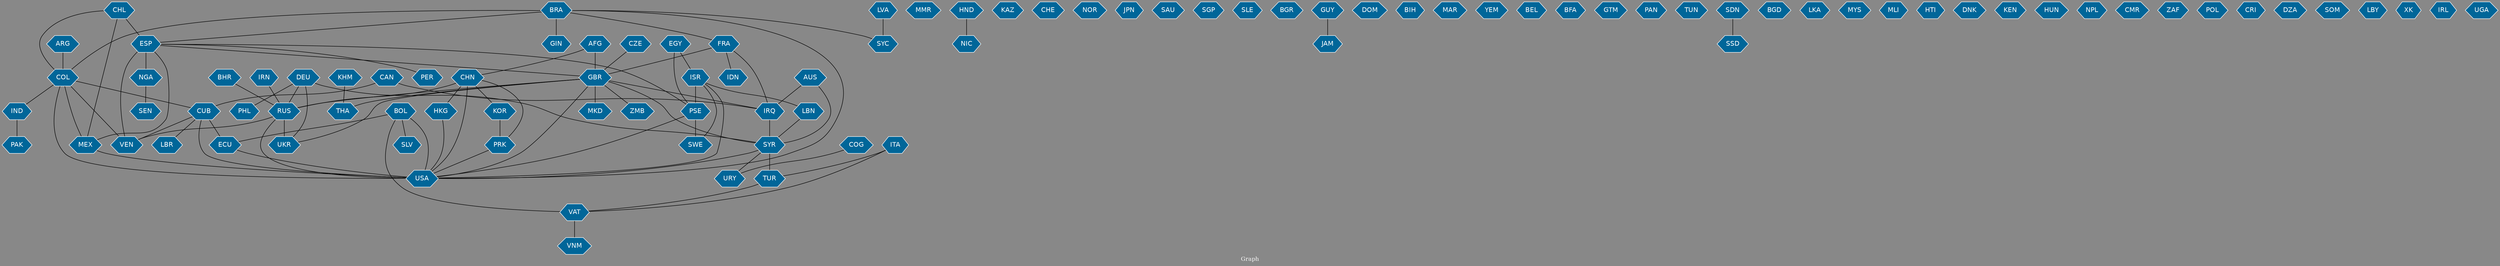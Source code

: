 // Countries together in item graph
graph {
	graph [bgcolor="#888888" fontcolor=white fontsize=12 label="Graph" outputorder=edgesfirst overlap=prism]
	node [color=white fillcolor="#006699" fontcolor=white fontname=Helvetica shape=hexagon style=filled]
	edge [arrowhead=open color=black fontcolor=white fontname=Courier fontsize=12]
		RUS [label=RUS]
		UKR [label=UKR]
		BRA [label=BRA]
		USA [label=USA]
		SYR [label=SYR]
		HKG [label=HKG]
		VAT [label=VAT]
		KOR [label=KOR]
		URY [label=URY]
		ISR [label=ISR]
		PSE [label=PSE]
		IRQ [label=IRQ]
		GBR [label=GBR]
		MMR [label=MMR]
		ZMB [label=ZMB]
		MEX [label=MEX]
		NGA [label=NGA]
		ESP [label=ESP]
		CHN [label=CHN]
		NIC [label=NIC]
		KAZ [label=KAZ]
		PRK [label=PRK]
		CHE [label=CHE]
		THA [label=THA]
		NOR [label=NOR]
		JPN [label=JPN]
		VEN [label=VEN]
		SAU [label=SAU]
		AUS [label=AUS]
		BOL [label=BOL]
		ITA [label=ITA]
		DEU [label=DEU]
		LBR [label=LBR]
		TUR [label=TUR]
		IND [label=IND]
		HND [label=HND]
		SGP [label=SGP]
		EGY [label=EGY]
		COL [label=COL]
		AFG [label=AFG]
		PAK [label=PAK]
		LBN [label=LBN]
		FRA [label=FRA]
		IRN [label=IRN]
		IDN [label=IDN]
		SLE [label=SLE]
		BGR [label=BGR]
		ARG [label=ARG]
		GUY [label=GUY]
		JAM [label=JAM]
		DOM [label=DOM]
		CAN [label=CAN]
		MKD [label=MKD]
		CUB [label=CUB]
		BIH [label=BIH]
		MAR [label=MAR]
		YEM [label=YEM]
		PHL [label=PHL]
		BEL [label=BEL]
		SLV [label=SLV]
		CHL [label=CHL]
		BFA [label=BFA]
		SWE [label=SWE]
		GTM [label=GTM]
		PAN [label=PAN]
		TUN [label=TUN]
		SDN [label=SDN]
		BGD [label=BGD]
		LKA [label=LKA]
		MYS [label=MYS]
		MLI [label=MLI]
		HTI [label=HTI]
		DNK [label=DNK]
		GIN [label=GIN]
		KEN [label=KEN]
		HUN [label=HUN]
		ECU [label=ECU]
		SEN [label=SEN]
		NPL [label=NPL]
		CMR [label=CMR]
		LVA [label=LVA]
		ZAF [label=ZAF]
		POL [label=POL]
		CRI [label=CRI]
		DZA [label=DZA]
		SOM [label=SOM]
		LBY [label=LBY]
		CZE [label=CZE]
		COG [label=COG]
		XK [label=XK]
		BHR [label=BHR]
		VNM [label=VNM]
		SYC [label=SYC]
		IRL [label=IRL]
		KHM [label=KHM]
		PER [label=PER]
		UGA [label=UGA]
		SSD [label=SSD]
			HKG -- USA [weight=1]
			FRA -- IDN [weight=1]
			COL -- MEX [weight=1]
			SYR -- TUR [weight=4]
			ESP -- PER [weight=1]
			AUS -- SYR [weight=1]
			CHL -- COL [weight=1]
			BRA -- ESP [weight=1]
			ESP -- PSE [weight=1]
			HND -- NIC [weight=3]
			AFG -- GBR [weight=3]
			CUB -- ECU [weight=1]
			BRA -- USA [weight=1]
			TUR -- VAT [weight=2]
			COL -- VEN [weight=2]
			LVA -- SYC [weight=1]
			CHN -- PRK [weight=1]
			CZE -- GBR [weight=1]
			BOL -- ECU [weight=1]
			SDN -- SSD [weight=1]
			BHR -- RUS [weight=1]
			GBR -- THA [weight=1]
			PRK -- USA [weight=2]
			DEU -- SYR [weight=1]
			VAT -- VNM [weight=1]
			ISR -- LBN [weight=2]
			ESP -- MEX [weight=1]
			PSE -- SWE [weight=2]
			GBR -- MKD [weight=2]
			DEU -- RUS [weight=1]
			COL -- CUB [weight=1]
			CHN -- USA [weight=1]
			NGA -- SEN [weight=1]
			ESP -- NGA [weight=2]
			COL -- IND [weight=1]
			EGY -- PSE [weight=3]
			EGY -- ISR [weight=2]
			SYR -- URY [weight=3]
			ARG -- COL [weight=1]
			ECU -- USA [weight=1]
			AUS -- IRQ [weight=1]
			ITA -- VAT [weight=1]
			COG -- URY [weight=1]
			CHL -- ESP [weight=2]
			LBN -- SYR [weight=1]
			PSE -- USA [weight=2]
			IRQ -- SYR [weight=2]
			GBR -- ZMB [weight=2]
			CUB -- LBR [weight=1]
			ISR -- USA [weight=1]
			GBR -- RUS [weight=1]
			BOL -- VAT [weight=3]
			GBR -- IRQ [weight=1]
			BOL -- USA [weight=1]
			CHL -- MEX [weight=1]
			GBR -- SYR [weight=1]
			ISR -- SWE [weight=1]
			IRN -- RUS [weight=1]
			ISR -- PSE [weight=11]
			IND -- PAK [weight=2]
			FRA -- GBR [weight=1]
			ITA -- TUR [weight=1]
			BOL -- SLV [weight=1]
			KOR -- PRK [weight=2]
			ESP -- VEN [weight=3]
			KHM -- THA [weight=1]
			MEX -- USA [weight=4]
			CAN -- CUB [weight=1]
			RUS -- UKR [weight=21]
			ESP -- GBR [weight=1]
			BRA -- SYC [weight=2]
			CHN -- KOR [weight=1]
			DEU -- PHL [weight=1]
			GBR -- USA [weight=1]
			BRA -- GIN [weight=3]
			CUB -- VEN [weight=2]
			SYR -- USA [weight=1]
			DEU -- UKR [weight=1]
			RUS -- VEN [weight=1]
			BRA -- FRA [weight=1]
			AFG -- CHN [weight=1]
			FRA -- IRQ [weight=1]
			BRA -- COL [weight=1]
			GUY -- JAM [weight=1]
			GBR -- UKR [weight=1]
			CHN -- RUS [weight=2]
			RUS -- USA [weight=1]
			CUB -- USA [weight=4]
			COL -- USA [weight=1]
			CAN -- IRQ [weight=2]
			CHN -- HKG [weight=3]
}